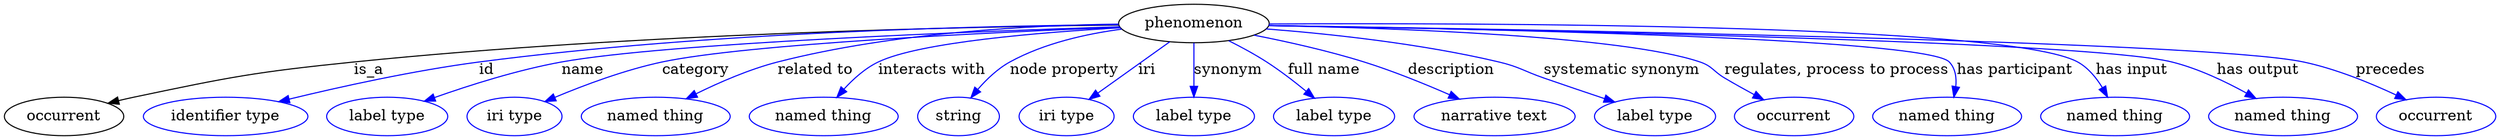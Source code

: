 digraph {
	graph [bb="0,0,1882,122"];
	node [label="\N"];
	phenomenon	[height=0.5,
		label=phenomenon,
		pos="901.49,104",
		width=1.5497];
	occurrent	[height=0.5,
		pos="43.494,18",
		width=1.2082];
	phenomenon -> occurrent	[label=is_a,
		lp="283.77,61",
		pos="e,75.816,30.103 845.71,102.23 735.63,100.21 482.83,92.995 271.94,68 193.23,58.671 173.38,55.256 96.494,36 92.909,35.102 89.212,34.093 \
85.516,33.026"];
	id	[color=blue,
		height=0.5,
		label="identifier type",
		pos="164.49,18",
		width=1.652];
	phenomenon -> id	[color=blue,
		label=id,
		lp="370.94,61",
		pos="e,205.08,31.189 845.89,102.53 748.04,100.99 538.9,94.586 364.6,68 312.94,60.119 255.06,45.271 214.89,33.977",
		style=solid];
	name	[color=blue,
		height=0.5,
		label="label type",
		pos="286.49,18",
		width=1.2425];
	phenomenon -> name	[color=blue,
		label=name,
		lp="447.65,61",
		pos="e,316.3,31.482 845.61,103.32 757.03,102.82 579.33,97.746 432.18,68 395.17,60.519 354.56,46.337 325.64,35.148",
		style=solid];
	category	[color=blue,
		height=0.5,
		label="iri type",
		pos="384.49,18",
		width=0.9834];
	phenomenon -> category	[color=blue,
		label=category,
		lp="531.59,61",
		pos="e,408.74,31.127 845.51,103.11 768.35,102.13 625.43,96.17 507.3,68 475.96,60.526 442.07,46.516 417.84,35.385",
		style=solid];
	"related to"	[color=blue,
		height=0.5,
		label="named thing",
		pos="491.49,18",
		width=1.5019];
	phenomenon -> "related to"	[color=blue,
		label="related to",
		lp="620.73,61",
		pos="e,516.68,33.963 845.71,102.18 783.27,99.999 679.61,92.574 594.02,68 570.12,61.138 544.9,49.156 525.46,38.758",
		style=solid];
	"interacts with"	[color=blue,
		height=0.5,
		label="named thing",
		pos="617.49,18",
		width=1.5019];
	phenomenon -> "interacts with"	[color=blue,
		label="interacts with",
		lp="707.4,61",
		pos="e,630.38,35.866 848.02,98.728 789.33,93.383 699.37,83.063 668.68,68 656.78,62.155 645.82,52.542 637.13,43.372",
		style=solid];
	"node property"	[color=blue,
		height=0.5,
		label=string,
		pos="719.49,18",
		width=0.8403];
	phenomenon -> "node property"	[color=blue,
		label="node property",
		lp="804.57,61",
		pos="e,730.57,34.942 850.02,96.809 823.35,91.913 791.07,83.244 765.35,68 754.61,61.632 744.82,52.006 737.08,42.967",
		style=solid];
	iri	[color=blue,
		height=0.5,
		label="iri type",
		pos="803.49,18",
		width=0.9834];
	phenomenon -> iri	[color=blue,
		label=iri,
		lp="864.72,61",
		pos="e,820.69,33.74 882.6,86.804 867.21,73.611 845.35,54.873 828.5,40.438",
		style=solid];
	synonym	[color=blue,
		height=0.5,
		label="label type",
		pos="901.49,18",
		width=1.2425];
	phenomenon -> synonym	[color=blue,
		label=synonym,
		lp="927.16,61",
		pos="e,901.49,36.095 901.49,85.595 901.49,74.257 901.49,59.227 901.49,46.315",
		style=solid];
	"full name"	[color=blue,
		height=0.5,
		label="label type",
		pos="1008.5,18",
		width=1.2425];
	phenomenon -> "full name"	[color=blue,
		label="full name",
		lp="1000.1,61",
		pos="e,992.81,35.275 927.37,87.938 936.8,82.085 947.38,75.089 956.49,68 966.49,60.223 976.78,50.856 985.55,42.404",
		style=solid];
	description	[color=blue,
		height=0.5,
		label="narrative text",
		pos="1128.5,18",
		width=1.5834];
	phenomenon -> description	[color=blue,
		label=description,
		lp="1092.6,61",
		pos="e,1102.1,33.995 946.37,93.149 971.5,87.059 1003.2,78.418 1030.5,68 1051.9,59.825 1074.9,48.475 1093.2,38.758",
		style=solid];
	"systematic synonym"	[color=blue,
		height=0.5,
		label="label type",
		pos="1248.5,18",
		width=1.2425];
	phenomenon -> "systematic synonym"	[color=blue,
		label="systematic synonym",
		lp="1225.5,61",
		pos="e,1220.8,32.374 954.74,98.263 1001,93.319 1069.5,83.998 1127.5,68 1156.5,60 1187.9,47.126 1211.5,36.581",
		style=solid];
	"regulates, process to process"	[color=blue,
		height=0.5,
		label=occurrent,
		pos="1354.5,18",
		width=1.2082];
	phenomenon -> "regulates, process to process"	[color=blue,
		label="regulates, process to process",
		lp="1387.2,61",
		pos="e,1334.6,34.16 956.78,101.55 1048.4,98.56 1227.6,90.02 1286.5,68 1291.1,66.287 1309.6,52.84 1326.2,40.465",
		style=solid];
	"has participant"	[color=blue,
		height=0.5,
		label="named thing",
		pos="1470.5,18",
		width=1.5019];
	phenomenon -> "has participant"	[color=blue,
		label="has participant",
		lp="1516.5,61",
		pos="e,1475,36.225 957.32,103.7 1093.3,104.83 1433.3,103.98 1468.5,68 1474,62.333 1475.8,54.3 1475.8,46.374",
		style=solid];
	"has input"	[color=blue,
		height=0.5,
		label="named thing",
		pos="1596.5,18",
		width=1.5019];
	phenomenon -> "has input"	[color=blue,
		label="has input",
		lp="1603,61",
		pos="e,1589.1,36.212 957.42,102.79 1107.1,101.85 1509.2,96.664 1561.5,68 1571,62.796 1578.5,53.79 1584.1,44.908",
		style=solid];
	"has output"	[color=blue,
		height=0.5,
		label="named thing",
		pos="1722.5,18",
		width=1.5019];
	phenomenon -> "has output"	[color=blue,
		label="has output",
		lp="1695.5,61",
		pos="e,1700.4,34.722 957.4,103.54 1105.6,104.47 1505.8,103.5 1632.5,68 1653.5,62.127 1674.9,50.676 1691.7,40.32",
		style=solid];
	precedes	[color=blue,
		height=0.5,
		label=occurrent,
		pos="1838.5,18",
		width=1.2082];
	phenomenon -> precedes	[color=blue,
		label=precedes,
		lp="1793,61",
		pos="e,1814.1,33.093 957.49,103.36 1118.7,103.95 1581.5,102.52 1728.5,68 1755.4,61.671 1783.9,48.781 1805.2,37.81",
		style=solid];
}
